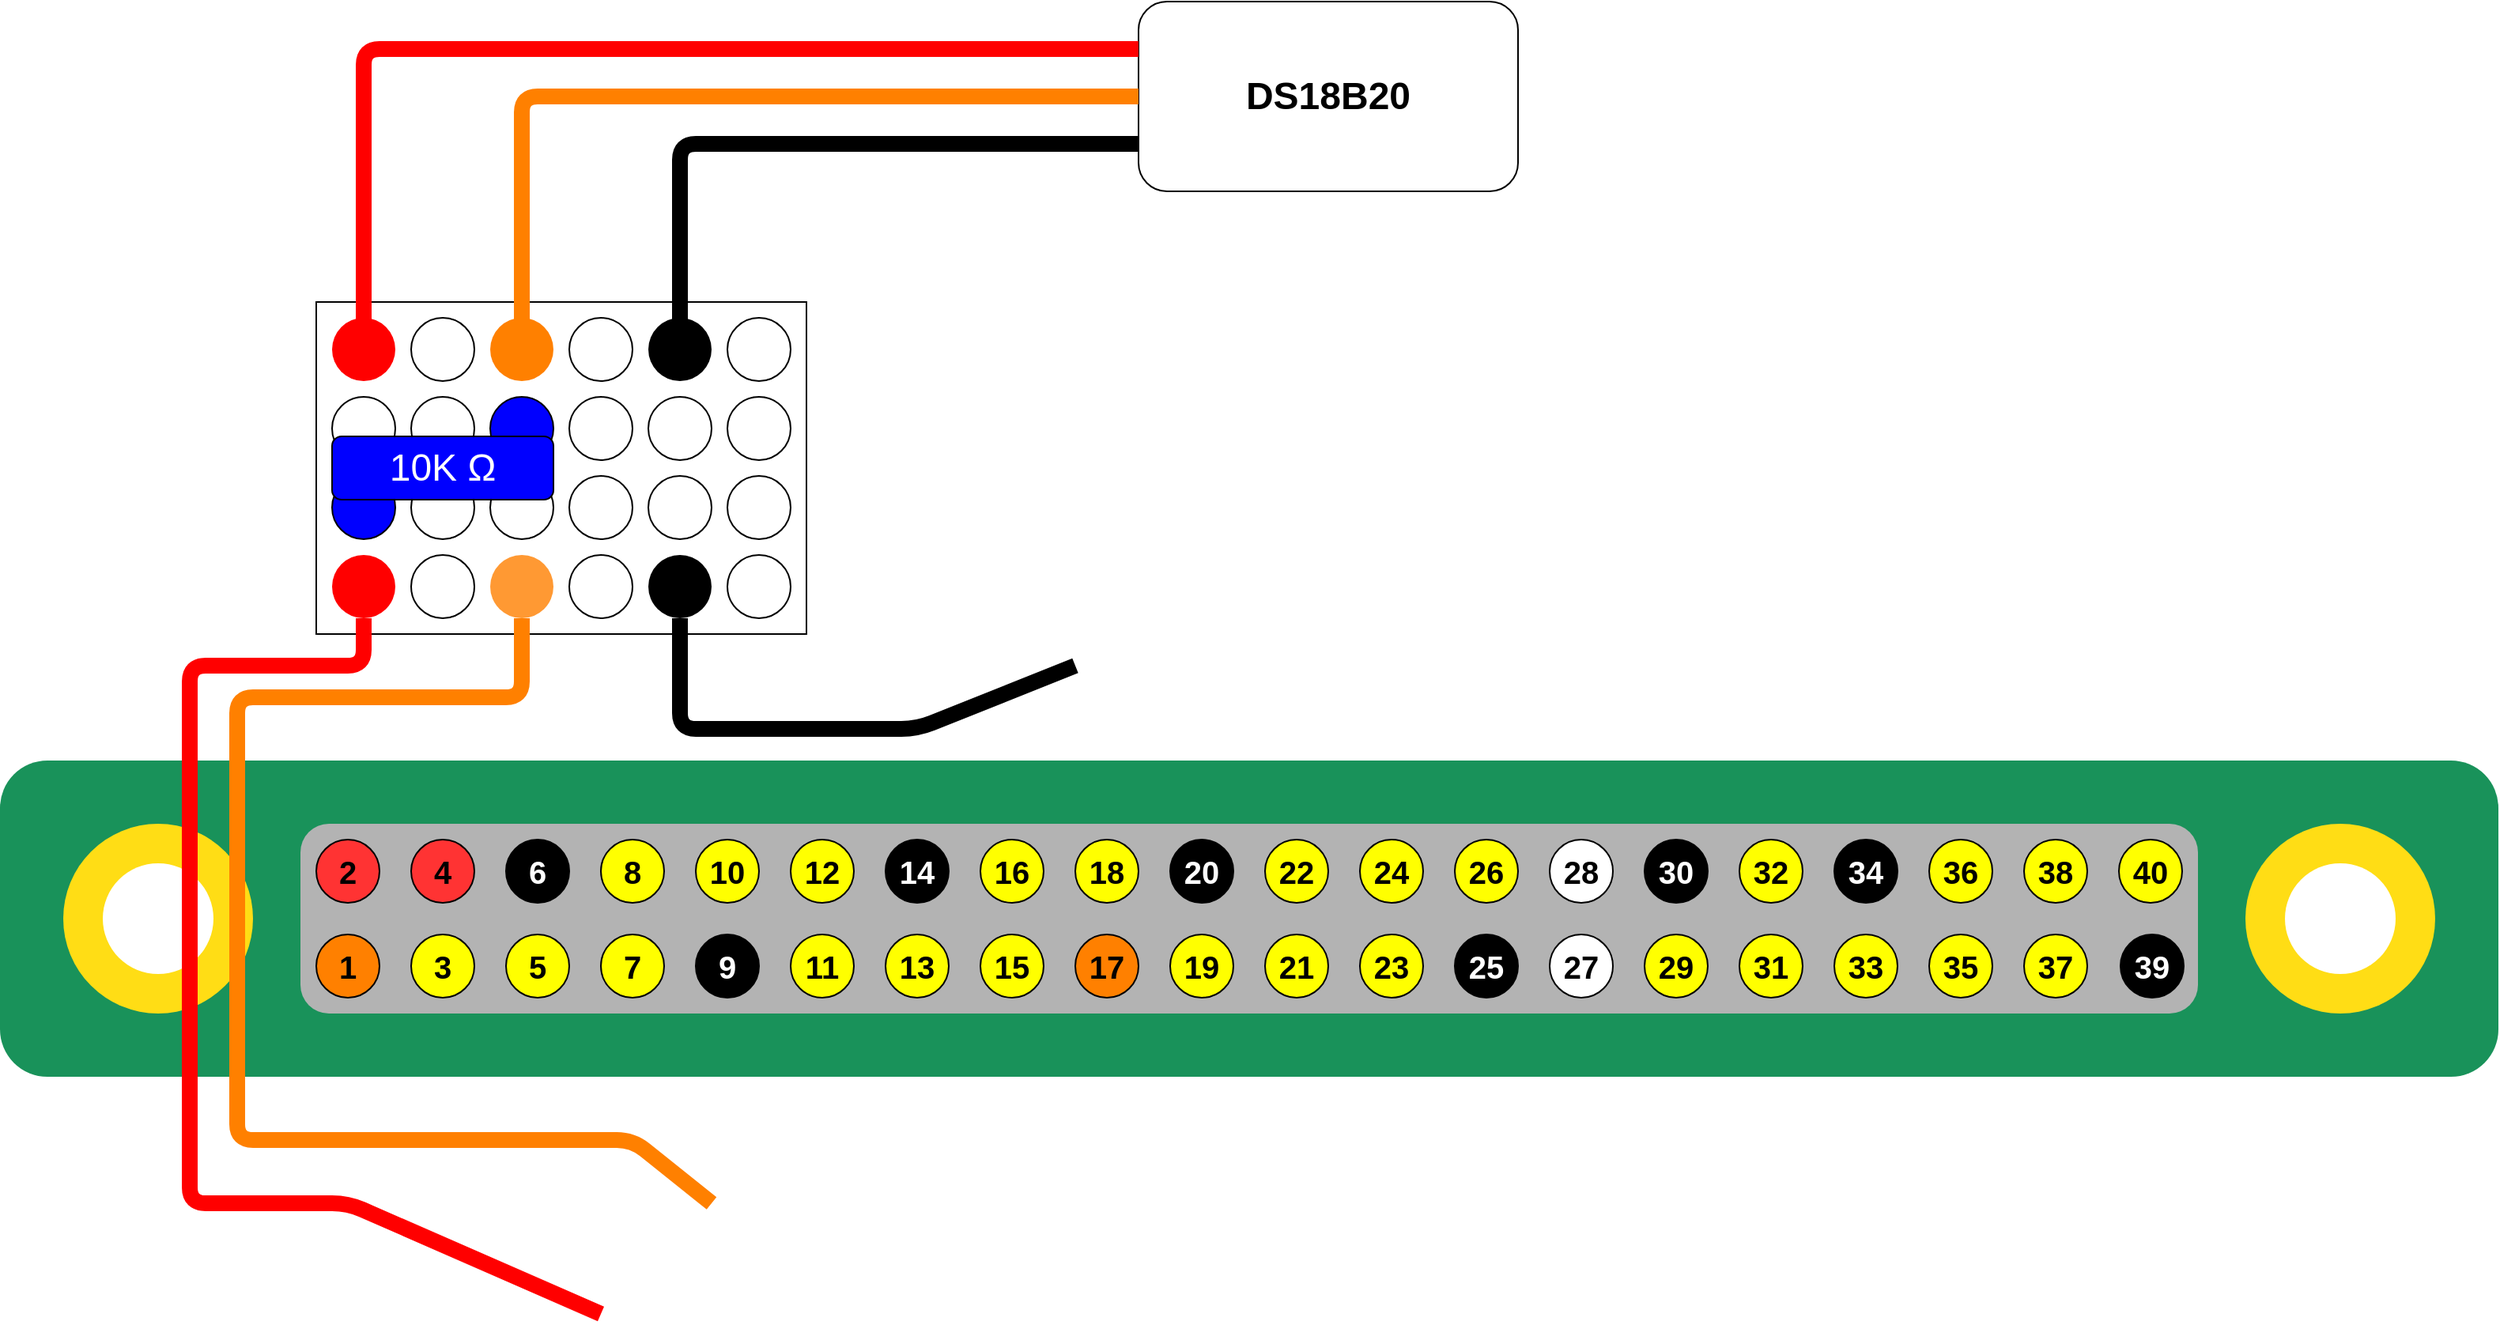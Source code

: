 <mxfile version="13.7.7" type="device"><diagram id="X2C6NR_Gaot9cAwmx9xz" name="Page-1"><mxGraphModel dx="1797" dy="2105" grid="1" gridSize="10" guides="1" tooltips="1" connect="1" arrows="1" fold="1" page="1" pageScale="1" pageWidth="827" pageHeight="1169" math="0" shadow="0"><root><mxCell id="0"/><mxCell id="1" parent="0"/><mxCell id="PQASCqEeA4kmqYuBSG_y-1" value="" style="group" parent="1" vertex="1" connectable="0"><mxGeometry x="40" y="40" width="1580" height="200" as="geometry"/></mxCell><mxCell id="PQASCqEeA4kmqYuBSG_y-2" value="" style="rounded=1;whiteSpace=wrap;html=1;labelBackgroundColor=none;fontSize=20;fontColor=#FFFFFF;fillColor=#19925a;strokeColor=none;" parent="PQASCqEeA4kmqYuBSG_y-1" vertex="1"><mxGeometry width="1580" height="200" as="geometry"/></mxCell><mxCell id="PQASCqEeA4kmqYuBSG_y-3" value="" style="rounded=1;whiteSpace=wrap;html=1;labelBackgroundColor=none;fontSize=20;fontColor=#FFFFFF;fillColor=#B3B3B3;strokeColor=none;" parent="PQASCqEeA4kmqYuBSG_y-1" vertex="1"><mxGeometry x="190" y="40" width="1200" height="120" as="geometry"/></mxCell><mxCell id="PQASCqEeA4kmqYuBSG_y-4" value="" style="ellipse;whiteSpace=wrap;html=1;aspect=fixed;labelBackgroundColor=none;fontSize=20;fontColor=#FFFFFF;strokeColor=none;fillColor=#FFDD15;" parent="PQASCqEeA4kmqYuBSG_y-1" vertex="1"><mxGeometry x="40" y="40" width="120" height="120" as="geometry"/></mxCell><mxCell id="PQASCqEeA4kmqYuBSG_y-5" value="" style="ellipse;whiteSpace=wrap;html=1;aspect=fixed;labelBackgroundColor=none;fontSize=20;fontColor=#FFFFFF;fillColor=#FFFFFF;strokeColor=none;" parent="PQASCqEeA4kmqYuBSG_y-1" vertex="1"><mxGeometry x="65" y="65" width="70" height="70" as="geometry"/></mxCell><mxCell id="PQASCqEeA4kmqYuBSG_y-6" value="" style="ellipse;whiteSpace=wrap;html=1;aspect=fixed;labelBackgroundColor=none;fontSize=20;fontColor=#FFFFFF;strokeColor=none;fillColor=#FFDD15;" parent="PQASCqEeA4kmqYuBSG_y-1" vertex="1"><mxGeometry x="1420" y="40" width="120" height="120" as="geometry"/></mxCell><mxCell id="PQASCqEeA4kmqYuBSG_y-7" value="" style="ellipse;whiteSpace=wrap;html=1;aspect=fixed;labelBackgroundColor=none;fontSize=20;fontColor=#FFFFFF;fillColor=#FFFFFF;strokeColor=none;" parent="PQASCqEeA4kmqYuBSG_y-1" vertex="1"><mxGeometry x="1445" y="65" width="70" height="70" as="geometry"/></mxCell><mxCell id="PQASCqEeA4kmqYuBSG_y-8" value="1" style="ellipse;whiteSpace=wrap;html=1;aspect=fixed;fontStyle=1;fontSize=20;fillColor=#FF8000;" parent="1" vertex="1"><mxGeometry x="240" y="150" width="40" height="40" as="geometry"/></mxCell><mxCell id="PQASCqEeA4kmqYuBSG_y-9" value="2" style="ellipse;whiteSpace=wrap;html=1;aspect=fixed;fontStyle=1;fontSize=20;fillColor=#FF3333;" parent="1" vertex="1"><mxGeometry x="240" y="90" width="40" height="40" as="geometry"/></mxCell><mxCell id="PQASCqEeA4kmqYuBSG_y-10" value="3" style="ellipse;whiteSpace=wrap;html=1;aspect=fixed;fontStyle=1;fontSize=20;fillColor=#FFFF00;" parent="1" vertex="1"><mxGeometry x="300" y="150" width="40" height="40" as="geometry"/></mxCell><mxCell id="PQASCqEeA4kmqYuBSG_y-11" value="5" style="ellipse;whiteSpace=wrap;html=1;aspect=fixed;fontStyle=1;fontSize=20;fillColor=#FFFF00;" parent="1" vertex="1"><mxGeometry x="360" y="150" width="40" height="40" as="geometry"/></mxCell><mxCell id="PQASCqEeA4kmqYuBSG_y-12" value="9" style="ellipse;whiteSpace=wrap;html=1;aspect=fixed;fontStyle=1;fontSize=20;fillColor=#000000;labelBackgroundColor=none;fontColor=#FFFFFF;" parent="1" vertex="1"><mxGeometry x="480" y="150" width="40" height="40" as="geometry"/></mxCell><mxCell id="PQASCqEeA4kmqYuBSG_y-13" value="11" style="ellipse;whiteSpace=wrap;html=1;aspect=fixed;fontStyle=1;fontSize=20;fillColor=#FFFF00;" parent="1" vertex="1"><mxGeometry x="540" y="150" width="40" height="40" as="geometry"/></mxCell><mxCell id="PQASCqEeA4kmqYuBSG_y-14" value="13" style="ellipse;whiteSpace=wrap;html=1;aspect=fixed;fontStyle=1;fontSize=20;fillColor=#FFFF00;" parent="1" vertex="1"><mxGeometry x="600" y="150" width="40" height="40" as="geometry"/></mxCell><mxCell id="PQASCqEeA4kmqYuBSG_y-15" value="15" style="ellipse;whiteSpace=wrap;html=1;aspect=fixed;fontStyle=1;fontSize=20;fillColor=#FFFF00;" parent="1" vertex="1"><mxGeometry x="660" y="150" width="40" height="40" as="geometry"/></mxCell><mxCell id="PQASCqEeA4kmqYuBSG_y-16" value="17" style="ellipse;whiteSpace=wrap;html=1;aspect=fixed;fontStyle=1;fontSize=20;fillColor=#FF8000;" parent="1" vertex="1"><mxGeometry x="720" y="150" width="40" height="40" as="geometry"/></mxCell><mxCell id="PQASCqEeA4kmqYuBSG_y-17" value="19" style="ellipse;whiteSpace=wrap;html=1;aspect=fixed;fontStyle=1;fontSize=20;fillColor=#FFFF00;" parent="1" vertex="1"><mxGeometry x="780" y="150" width="40" height="40" as="geometry"/></mxCell><mxCell id="PQASCqEeA4kmqYuBSG_y-18" value="21" style="ellipse;whiteSpace=wrap;html=1;aspect=fixed;fontStyle=1;fontSize=20;fillColor=#FFFF00;" parent="1" vertex="1"><mxGeometry x="840" y="150" width="40" height="40" as="geometry"/></mxCell><mxCell id="PQASCqEeA4kmqYuBSG_y-19" value="23" style="ellipse;whiteSpace=wrap;html=1;aspect=fixed;fontStyle=1;fontSize=20;fillColor=#FFFF00;" parent="1" vertex="1"><mxGeometry x="900" y="150" width="40" height="40" as="geometry"/></mxCell><mxCell id="PQASCqEeA4kmqYuBSG_y-20" value="25" style="ellipse;whiteSpace=wrap;html=1;aspect=fixed;fontStyle=1;fontSize=20;fillColor=#000000;labelBackgroundColor=none;fontColor=#FFFFFF;" parent="1" vertex="1"><mxGeometry x="960" y="150" width="40" height="40" as="geometry"/></mxCell><mxCell id="PQASCqEeA4kmqYuBSG_y-21" value="27" style="ellipse;whiteSpace=wrap;html=1;aspect=fixed;fontStyle=1;fontSize=20;fillColor=#FFFFFF;" parent="1" vertex="1"><mxGeometry x="1020" y="150" width="40" height="40" as="geometry"/></mxCell><mxCell id="PQASCqEeA4kmqYuBSG_y-22" value="28" style="ellipse;whiteSpace=wrap;html=1;aspect=fixed;fontStyle=1;fontSize=20;fillColor=#FFFFFF;" parent="1" vertex="1"><mxGeometry x="1020" y="90" width="40" height="40" as="geometry"/></mxCell><mxCell id="PQASCqEeA4kmqYuBSG_y-23" value="7" style="ellipse;whiteSpace=wrap;html=1;aspect=fixed;fontStyle=1;fontSize=20;fillColor=#FFFF00;" parent="1" vertex="1"><mxGeometry x="420" y="150" width="40" height="40" as="geometry"/></mxCell><mxCell id="PQASCqEeA4kmqYuBSG_y-24" value="29" style="ellipse;whiteSpace=wrap;html=1;aspect=fixed;fontStyle=1;fontSize=20;fillColor=#FFFF00;" parent="1" vertex="1"><mxGeometry x="1080" y="150" width="40" height="40" as="geometry"/></mxCell><mxCell id="PQASCqEeA4kmqYuBSG_y-25" value="31" style="ellipse;whiteSpace=wrap;html=1;aspect=fixed;fontStyle=1;fontSize=20;fillColor=#FFFF00;" parent="1" vertex="1"><mxGeometry x="1140" y="150" width="40" height="40" as="geometry"/></mxCell><mxCell id="PQASCqEeA4kmqYuBSG_y-26" value="33" style="ellipse;whiteSpace=wrap;html=1;aspect=fixed;fontStyle=1;fontSize=20;fillColor=#FFFF00;" parent="1" vertex="1"><mxGeometry x="1200" y="150" width="40" height="40" as="geometry"/></mxCell><mxCell id="PQASCqEeA4kmqYuBSG_y-27" value="35" style="ellipse;whiteSpace=wrap;html=1;aspect=fixed;fontStyle=1;fontSize=20;fillColor=#FFFF00;" parent="1" vertex="1"><mxGeometry x="1260" y="150" width="40" height="40" as="geometry"/></mxCell><mxCell id="PQASCqEeA4kmqYuBSG_y-28" value="37" style="ellipse;whiteSpace=wrap;html=1;aspect=fixed;fontStyle=1;fontSize=20;fillColor=#FFFF00;" parent="1" vertex="1"><mxGeometry x="1320" y="150" width="40" height="40" as="geometry"/></mxCell><mxCell id="PQASCqEeA4kmqYuBSG_y-29" value="39" style="ellipse;whiteSpace=wrap;html=1;aspect=fixed;fontStyle=1;fontSize=20;fillColor=#000000;labelBackgroundColor=none;fontColor=#FFFFFF;" parent="1" vertex="1"><mxGeometry x="1381" y="150" width="40" height="40" as="geometry"/></mxCell><mxCell id="PQASCqEeA4kmqYuBSG_y-30" value="4" style="ellipse;whiteSpace=wrap;html=1;aspect=fixed;fontStyle=1;fontSize=20;fillColor=#FF3333;" parent="1" vertex="1"><mxGeometry x="300" y="90" width="40" height="40" as="geometry"/></mxCell><mxCell id="PQASCqEeA4kmqYuBSG_y-31" value="6" style="ellipse;whiteSpace=wrap;html=1;aspect=fixed;fontStyle=1;fontSize=20;fillColor=#000000;labelBackgroundColor=none;fontColor=#FFFFFF;" parent="1" vertex="1"><mxGeometry x="360" y="90" width="40" height="40" as="geometry"/></mxCell><mxCell id="PQASCqEeA4kmqYuBSG_y-32" value="8" style="ellipse;whiteSpace=wrap;html=1;aspect=fixed;fontStyle=1;fontSize=20;fillColor=#FFFF00;" parent="1" vertex="1"><mxGeometry x="420" y="90" width="40" height="40" as="geometry"/></mxCell><mxCell id="PQASCqEeA4kmqYuBSG_y-33" value="10" style="ellipse;whiteSpace=wrap;html=1;aspect=fixed;fontStyle=1;fontSize=20;fillColor=#FFFF00;" parent="1" vertex="1"><mxGeometry x="480" y="90" width="40" height="40" as="geometry"/></mxCell><mxCell id="PQASCqEeA4kmqYuBSG_y-34" value="12" style="ellipse;whiteSpace=wrap;html=1;aspect=fixed;fontStyle=1;fontSize=20;fillColor=#FFFF00;" parent="1" vertex="1"><mxGeometry x="540" y="90" width="40" height="40" as="geometry"/></mxCell><mxCell id="PQASCqEeA4kmqYuBSG_y-35" value="14" style="ellipse;whiteSpace=wrap;html=1;aspect=fixed;fontStyle=1;fontSize=20;fillColor=#000000;labelBackgroundColor=none;fontColor=#FFFFFF;" parent="1" vertex="1"><mxGeometry x="600" y="90" width="40" height="40" as="geometry"/></mxCell><mxCell id="PQASCqEeA4kmqYuBSG_y-36" value="16" style="ellipse;whiteSpace=wrap;html=1;aspect=fixed;fontStyle=1;fontSize=20;fillColor=#FFFF00;" parent="1" vertex="1"><mxGeometry x="660" y="90" width="40" height="40" as="geometry"/></mxCell><mxCell id="PQASCqEeA4kmqYuBSG_y-37" value="18" style="ellipse;whiteSpace=wrap;html=1;aspect=fixed;fontStyle=1;fontSize=20;fillColor=#FFFF00;" parent="1" vertex="1"><mxGeometry x="720" y="90" width="40" height="40" as="geometry"/></mxCell><mxCell id="PQASCqEeA4kmqYuBSG_y-38" value="20" style="ellipse;whiteSpace=wrap;html=1;aspect=fixed;fontStyle=1;fontSize=20;fillColor=#000000;labelBackgroundColor=none;fontColor=#FFFFFF;" parent="1" vertex="1"><mxGeometry x="780" y="90" width="40" height="40" as="geometry"/></mxCell><mxCell id="PQASCqEeA4kmqYuBSG_y-39" value="22" style="ellipse;whiteSpace=wrap;html=1;aspect=fixed;fontStyle=1;fontSize=20;fillColor=#FFFF00;" parent="1" vertex="1"><mxGeometry x="840" y="90" width="40" height="40" as="geometry"/></mxCell><mxCell id="PQASCqEeA4kmqYuBSG_y-40" value="24" style="ellipse;whiteSpace=wrap;html=1;aspect=fixed;fontStyle=1;fontSize=20;fillColor=#FFFF00;" parent="1" vertex="1"><mxGeometry x="900" y="90" width="40" height="40" as="geometry"/></mxCell><mxCell id="PQASCqEeA4kmqYuBSG_y-41" value="26" style="ellipse;whiteSpace=wrap;html=1;aspect=fixed;fontStyle=1;fontSize=20;fillColor=#FFFF00;" parent="1" vertex="1"><mxGeometry x="960" y="90" width="40" height="40" as="geometry"/></mxCell><mxCell id="PQASCqEeA4kmqYuBSG_y-42" value="30" style="ellipse;whiteSpace=wrap;html=1;aspect=fixed;fontStyle=1;fontSize=20;fillColor=#000000;labelBackgroundColor=none;fontColor=#FFFFFF;" parent="1" vertex="1"><mxGeometry x="1080" y="90" width="40" height="40" as="geometry"/></mxCell><mxCell id="PQASCqEeA4kmqYuBSG_y-43" value="32" style="ellipse;whiteSpace=wrap;html=1;aspect=fixed;fontStyle=1;fontSize=20;fillColor=#FFFF00;" parent="1" vertex="1"><mxGeometry x="1140" y="90" width="40" height="40" as="geometry"/></mxCell><mxCell id="PQASCqEeA4kmqYuBSG_y-44" value="34" style="ellipse;whiteSpace=wrap;html=1;aspect=fixed;fontStyle=1;fontSize=20;fillColor=#000000;labelBackgroundColor=none;fontColor=#FFFFFF;" parent="1" vertex="1"><mxGeometry x="1200" y="90" width="40" height="40" as="geometry"/></mxCell><mxCell id="PQASCqEeA4kmqYuBSG_y-45" value="36" style="ellipse;whiteSpace=wrap;html=1;aspect=fixed;fontStyle=1;fontSize=20;fillColor=#FFFF00;" parent="1" vertex="1"><mxGeometry x="1260" y="90" width="40" height="40" as="geometry"/></mxCell><mxCell id="PQASCqEeA4kmqYuBSG_y-46" value="38" style="ellipse;whiteSpace=wrap;html=1;aspect=fixed;fontStyle=1;fontSize=20;fillColor=#FFFF00;" parent="1" vertex="1"><mxGeometry x="1320" y="90" width="40" height="40" as="geometry"/></mxCell><mxCell id="PQASCqEeA4kmqYuBSG_y-47" value="40" style="ellipse;whiteSpace=wrap;html=1;aspect=fixed;fontStyle=1;fontSize=20;fillColor=#FFFF00;" parent="1" vertex="1"><mxGeometry x="1380" y="90" width="40" height="40" as="geometry"/></mxCell><mxCell id="MZWyaO3cpZVf1BHVftDf-1" value="DS18B20" style="rounded=1;whiteSpace=wrap;html=1;fontSize=24;fontStyle=1" vertex="1" parent="1"><mxGeometry x="760" y="-440" width="240" height="120" as="geometry"/></mxCell><mxCell id="MZWyaO3cpZVf1BHVftDf-5" value="" style="group" vertex="1" connectable="0" parent="1"><mxGeometry x="240" y="-250" width="310" height="210" as="geometry"/></mxCell><mxCell id="MZWyaO3cpZVf1BHVftDf-6" value="" style="rounded=0;whiteSpace=wrap;html=1;" vertex="1" parent="MZWyaO3cpZVf1BHVftDf-5"><mxGeometry width="310" height="210" as="geometry"/></mxCell><mxCell id="MZWyaO3cpZVf1BHVftDf-7" value="" style="ellipse;whiteSpace=wrap;html=1;aspect=fixed;fillColor=#FF0000;strokeColor=none;" vertex="1" parent="MZWyaO3cpZVf1BHVftDf-5"><mxGeometry x="10" y="160" width="40" height="40" as="geometry"/></mxCell><mxCell id="MZWyaO3cpZVf1BHVftDf-8" value="" style="ellipse;whiteSpace=wrap;html=1;aspect=fixed;fillColor=#0000FF;" vertex="1" parent="MZWyaO3cpZVf1BHVftDf-5"><mxGeometry x="10" y="110" width="40" height="40" as="geometry"/></mxCell><mxCell id="MZWyaO3cpZVf1BHVftDf-9" value="" style="ellipse;whiteSpace=wrap;html=1;aspect=fixed;" vertex="1" parent="MZWyaO3cpZVf1BHVftDf-5"><mxGeometry x="10" y="60" width="40" height="40" as="geometry"/></mxCell><mxCell id="MZWyaO3cpZVf1BHVftDf-10" value="" style="ellipse;whiteSpace=wrap;html=1;aspect=fixed;fillColor=#FF0000;strokeColor=none;" vertex="1" parent="MZWyaO3cpZVf1BHVftDf-5"><mxGeometry x="10" y="10" width="40" height="40" as="geometry"/></mxCell><mxCell id="MZWyaO3cpZVf1BHVftDf-11" value="" style="ellipse;whiteSpace=wrap;html=1;aspect=fixed;" vertex="1" parent="MZWyaO3cpZVf1BHVftDf-5"><mxGeometry x="60" y="10" width="40" height="40" as="geometry"/></mxCell><mxCell id="MZWyaO3cpZVf1BHVftDf-12" value="" style="ellipse;whiteSpace=wrap;html=1;aspect=fixed;fillColor=none;" vertex="1" parent="MZWyaO3cpZVf1BHVftDf-5"><mxGeometry x="60" y="60" width="40" height="40" as="geometry"/></mxCell><mxCell id="MZWyaO3cpZVf1BHVftDf-13" value="" style="ellipse;whiteSpace=wrap;html=1;aspect=fixed;fillColor=none;" vertex="1" parent="MZWyaO3cpZVf1BHVftDf-5"><mxGeometry x="60" y="110" width="40" height="40" as="geometry"/></mxCell><mxCell id="MZWyaO3cpZVf1BHVftDf-14" value="" style="ellipse;whiteSpace=wrap;html=1;aspect=fixed;fillColor=none;" vertex="1" parent="MZWyaO3cpZVf1BHVftDf-5"><mxGeometry x="60" y="160" width="40" height="40" as="geometry"/></mxCell><mxCell id="MZWyaO3cpZVf1BHVftDf-15" value="" style="ellipse;whiteSpace=wrap;html=1;aspect=fixed;fillColor=#FF8000;strokeColor=none;" vertex="1" parent="MZWyaO3cpZVf1BHVftDf-5"><mxGeometry x="110" y="10" width="40" height="40" as="geometry"/></mxCell><mxCell id="MZWyaO3cpZVf1BHVftDf-16" value="" style="ellipse;whiteSpace=wrap;html=1;aspect=fixed;fillColor=#0000FF;" vertex="1" parent="MZWyaO3cpZVf1BHVftDf-5"><mxGeometry x="110" y="60" width="40" height="40" as="geometry"/></mxCell><mxCell id="MZWyaO3cpZVf1BHVftDf-17" value="" style="ellipse;whiteSpace=wrap;html=1;aspect=fixed;fillColor=none;" vertex="1" parent="MZWyaO3cpZVf1BHVftDf-5"><mxGeometry x="110" y="110" width="40" height="40" as="geometry"/></mxCell><mxCell id="MZWyaO3cpZVf1BHVftDf-18" value="" style="ellipse;whiteSpace=wrap;html=1;aspect=fixed;fillColor=#FF9933;strokeColor=none;" vertex="1" parent="MZWyaO3cpZVf1BHVftDf-5"><mxGeometry x="110" y="160" width="40" height="40" as="geometry"/></mxCell><mxCell id="MZWyaO3cpZVf1BHVftDf-19" value="" style="ellipse;whiteSpace=wrap;html=1;aspect=fixed;" vertex="1" parent="MZWyaO3cpZVf1BHVftDf-5"><mxGeometry x="160" y="10" width="40" height="40" as="geometry"/></mxCell><mxCell id="MZWyaO3cpZVf1BHVftDf-20" value="" style="ellipse;whiteSpace=wrap;html=1;aspect=fixed;" vertex="1" parent="MZWyaO3cpZVf1BHVftDf-5"><mxGeometry x="160" y="60" width="40" height="40" as="geometry"/></mxCell><mxCell id="MZWyaO3cpZVf1BHVftDf-21" value="" style="ellipse;whiteSpace=wrap;html=1;aspect=fixed;" vertex="1" parent="MZWyaO3cpZVf1BHVftDf-5"><mxGeometry x="160" y="110" width="40" height="40" as="geometry"/></mxCell><mxCell id="MZWyaO3cpZVf1BHVftDf-22" value="" style="ellipse;whiteSpace=wrap;html=1;aspect=fixed;fillColor=none;" vertex="1" parent="MZWyaO3cpZVf1BHVftDf-5"><mxGeometry x="160" y="160" width="40" height="40" as="geometry"/></mxCell><mxCell id="MZWyaO3cpZVf1BHVftDf-23" value="" style="ellipse;whiteSpace=wrap;html=1;aspect=fixed;strokeColor=none;fillColor=#000000;" vertex="1" parent="MZWyaO3cpZVf1BHVftDf-5"><mxGeometry x="210" y="10" width="40" height="40" as="geometry"/></mxCell><mxCell id="MZWyaO3cpZVf1BHVftDf-24" value="" style="ellipse;whiteSpace=wrap;html=1;aspect=fixed;" vertex="1" parent="MZWyaO3cpZVf1BHVftDf-5"><mxGeometry x="210" y="60" width="40" height="40" as="geometry"/></mxCell><mxCell id="MZWyaO3cpZVf1BHVftDf-25" value="" style="ellipse;whiteSpace=wrap;html=1;aspect=fixed;" vertex="1" parent="MZWyaO3cpZVf1BHVftDf-5"><mxGeometry x="210" y="110" width="40" height="40" as="geometry"/></mxCell><mxCell id="MZWyaO3cpZVf1BHVftDf-26" value="" style="ellipse;whiteSpace=wrap;html=1;aspect=fixed;fillColor=#000000;strokeColor=none;" vertex="1" parent="MZWyaO3cpZVf1BHVftDf-5"><mxGeometry x="210" y="160" width="40" height="40" as="geometry"/></mxCell><mxCell id="MZWyaO3cpZVf1BHVftDf-27" value="" style="ellipse;whiteSpace=wrap;html=1;aspect=fixed;" vertex="1" parent="MZWyaO3cpZVf1BHVftDf-5"><mxGeometry x="260" y="10" width="40" height="40" as="geometry"/></mxCell><mxCell id="MZWyaO3cpZVf1BHVftDf-28" value="" style="ellipse;whiteSpace=wrap;html=1;aspect=fixed;" vertex="1" parent="MZWyaO3cpZVf1BHVftDf-5"><mxGeometry x="260" y="60" width="40" height="40" as="geometry"/></mxCell><mxCell id="MZWyaO3cpZVf1BHVftDf-29" value="" style="ellipse;whiteSpace=wrap;html=1;aspect=fixed;" vertex="1" parent="MZWyaO3cpZVf1BHVftDf-5"><mxGeometry x="260" y="110" width="40" height="40" as="geometry"/></mxCell><mxCell id="MZWyaO3cpZVf1BHVftDf-30" value="" style="ellipse;whiteSpace=wrap;html=1;aspect=fixed;" vertex="1" parent="MZWyaO3cpZVf1BHVftDf-5"><mxGeometry x="260" y="160" width="40" height="40" as="geometry"/></mxCell><mxCell id="MZWyaO3cpZVf1BHVftDf-34" value="10K Ω" style="rounded=1;whiteSpace=wrap;html=1;strokeColor=#000000;gradientColor=none;fontSize=24;fillColor=#0000FF;fontColor=#FFFFFF;" vertex="1" parent="MZWyaO3cpZVf1BHVftDf-5"><mxGeometry x="10" y="85" width="140" height="40" as="geometry"/></mxCell><mxCell id="MZWyaO3cpZVf1BHVftDf-3" value="" style="endArrow=none;html=1;fontSize=20;exitX=0;exitY=0.75;exitDx=0;exitDy=0;strokeWidth=10;" edge="1" parent="1" source="MZWyaO3cpZVf1BHVftDf-1"><mxGeometry width="50" height="50" relative="1" as="geometry"><mxPoint x="1070" y="-340" as="sourcePoint"/><mxPoint x="470" y="-218" as="targetPoint"/><Array as="points"><mxPoint x="470" y="-350"/></Array></mxGeometry></mxCell><mxCell id="MZWyaO3cpZVf1BHVftDf-4" value="" style="endArrow=none;html=1;fontSize=20;exitX=0;exitY=0.5;exitDx=0;exitDy=0;strokeWidth=10;strokeColor=#FF8000;entryX=0.5;entryY=0.625;entryDx=0;entryDy=0;entryPerimeter=0;" edge="1" parent="1" source="MZWyaO3cpZVf1BHVftDf-1" target="MZWyaO3cpZVf1BHVftDf-15"><mxGeometry width="50" height="50" relative="1" as="geometry"><mxPoint x="1020" y="-380.2" as="sourcePoint"/><mxPoint x="640" y="-380" as="targetPoint"/><Array as="points"><mxPoint x="370" y="-380"/></Array></mxGeometry></mxCell><mxCell id="MZWyaO3cpZVf1BHVftDf-2" value="" style="endArrow=none;html=1;fontSize=20;exitX=0;exitY=0.25;exitDx=0;exitDy=0;strokeWidth=10;strokeColor=#FF0000;entryX=0.5;entryY=0.65;entryDx=0;entryDy=0;entryPerimeter=0;" edge="1" parent="1" source="MZWyaO3cpZVf1BHVftDf-1" target="MZWyaO3cpZVf1BHVftDf-10"><mxGeometry width="50" height="50" relative="1" as="geometry"><mxPoint x="1040" y="-400" as="sourcePoint"/><mxPoint x="640" y="-410" as="targetPoint"/><Array as="points"><mxPoint x="270" y="-410"/></Array></mxGeometry></mxCell><mxCell id="MZWyaO3cpZVf1BHVftDf-31" value="" style="endArrow=none;html=1;fontSize=20;exitX=0.5;exitY=1;exitDx=0;exitDy=0;strokeWidth=10;" edge="1" parent="1" source="MZWyaO3cpZVf1BHVftDf-26"><mxGeometry width="50" height="50" relative="1" as="geometry"><mxPoint x="270" y="-2" as="sourcePoint"/><mxPoint x="720" y="-20" as="targetPoint"/><Array as="points"><mxPoint x="470" y="20"/><mxPoint x="620" y="20"/></Array></mxGeometry></mxCell><mxCell id="MZWyaO3cpZVf1BHVftDf-32" value="" style="endArrow=none;html=1;fontSize=20;exitX=0.5;exitY=1;exitDx=0;exitDy=0;strokeWidth=10;strokeColor=#FF8000;" edge="1" parent="1" source="MZWyaO3cpZVf1BHVftDf-18"><mxGeometry width="50" height="50" relative="1" as="geometry"><mxPoint x="460" y="-165" as="sourcePoint"/><mxPoint x="490" y="320" as="targetPoint"/><Array as="points"><mxPoint x="370"/><mxPoint x="190"/><mxPoint x="190" y="280"/><mxPoint x="440" y="280"/></Array></mxGeometry></mxCell><mxCell id="MZWyaO3cpZVf1BHVftDf-33" value="" style="endArrow=none;html=1;fontSize=20;exitX=0.5;exitY=1;exitDx=0;exitDy=0;strokeWidth=10;strokeColor=#FF0000;" edge="1" parent="1" source="MZWyaO3cpZVf1BHVftDf-7"><mxGeometry width="50" height="50" relative="1" as="geometry"><mxPoint x="550" y="-196" as="sourcePoint"/><mxPoint x="420" y="390" as="targetPoint"/><Array as="points"><mxPoint x="270" y="-20"/><mxPoint x="160" y="-20"/><mxPoint x="160" y="320"/><mxPoint x="260" y="320"/></Array></mxGeometry></mxCell></root></mxGraphModel></diagram></mxfile>